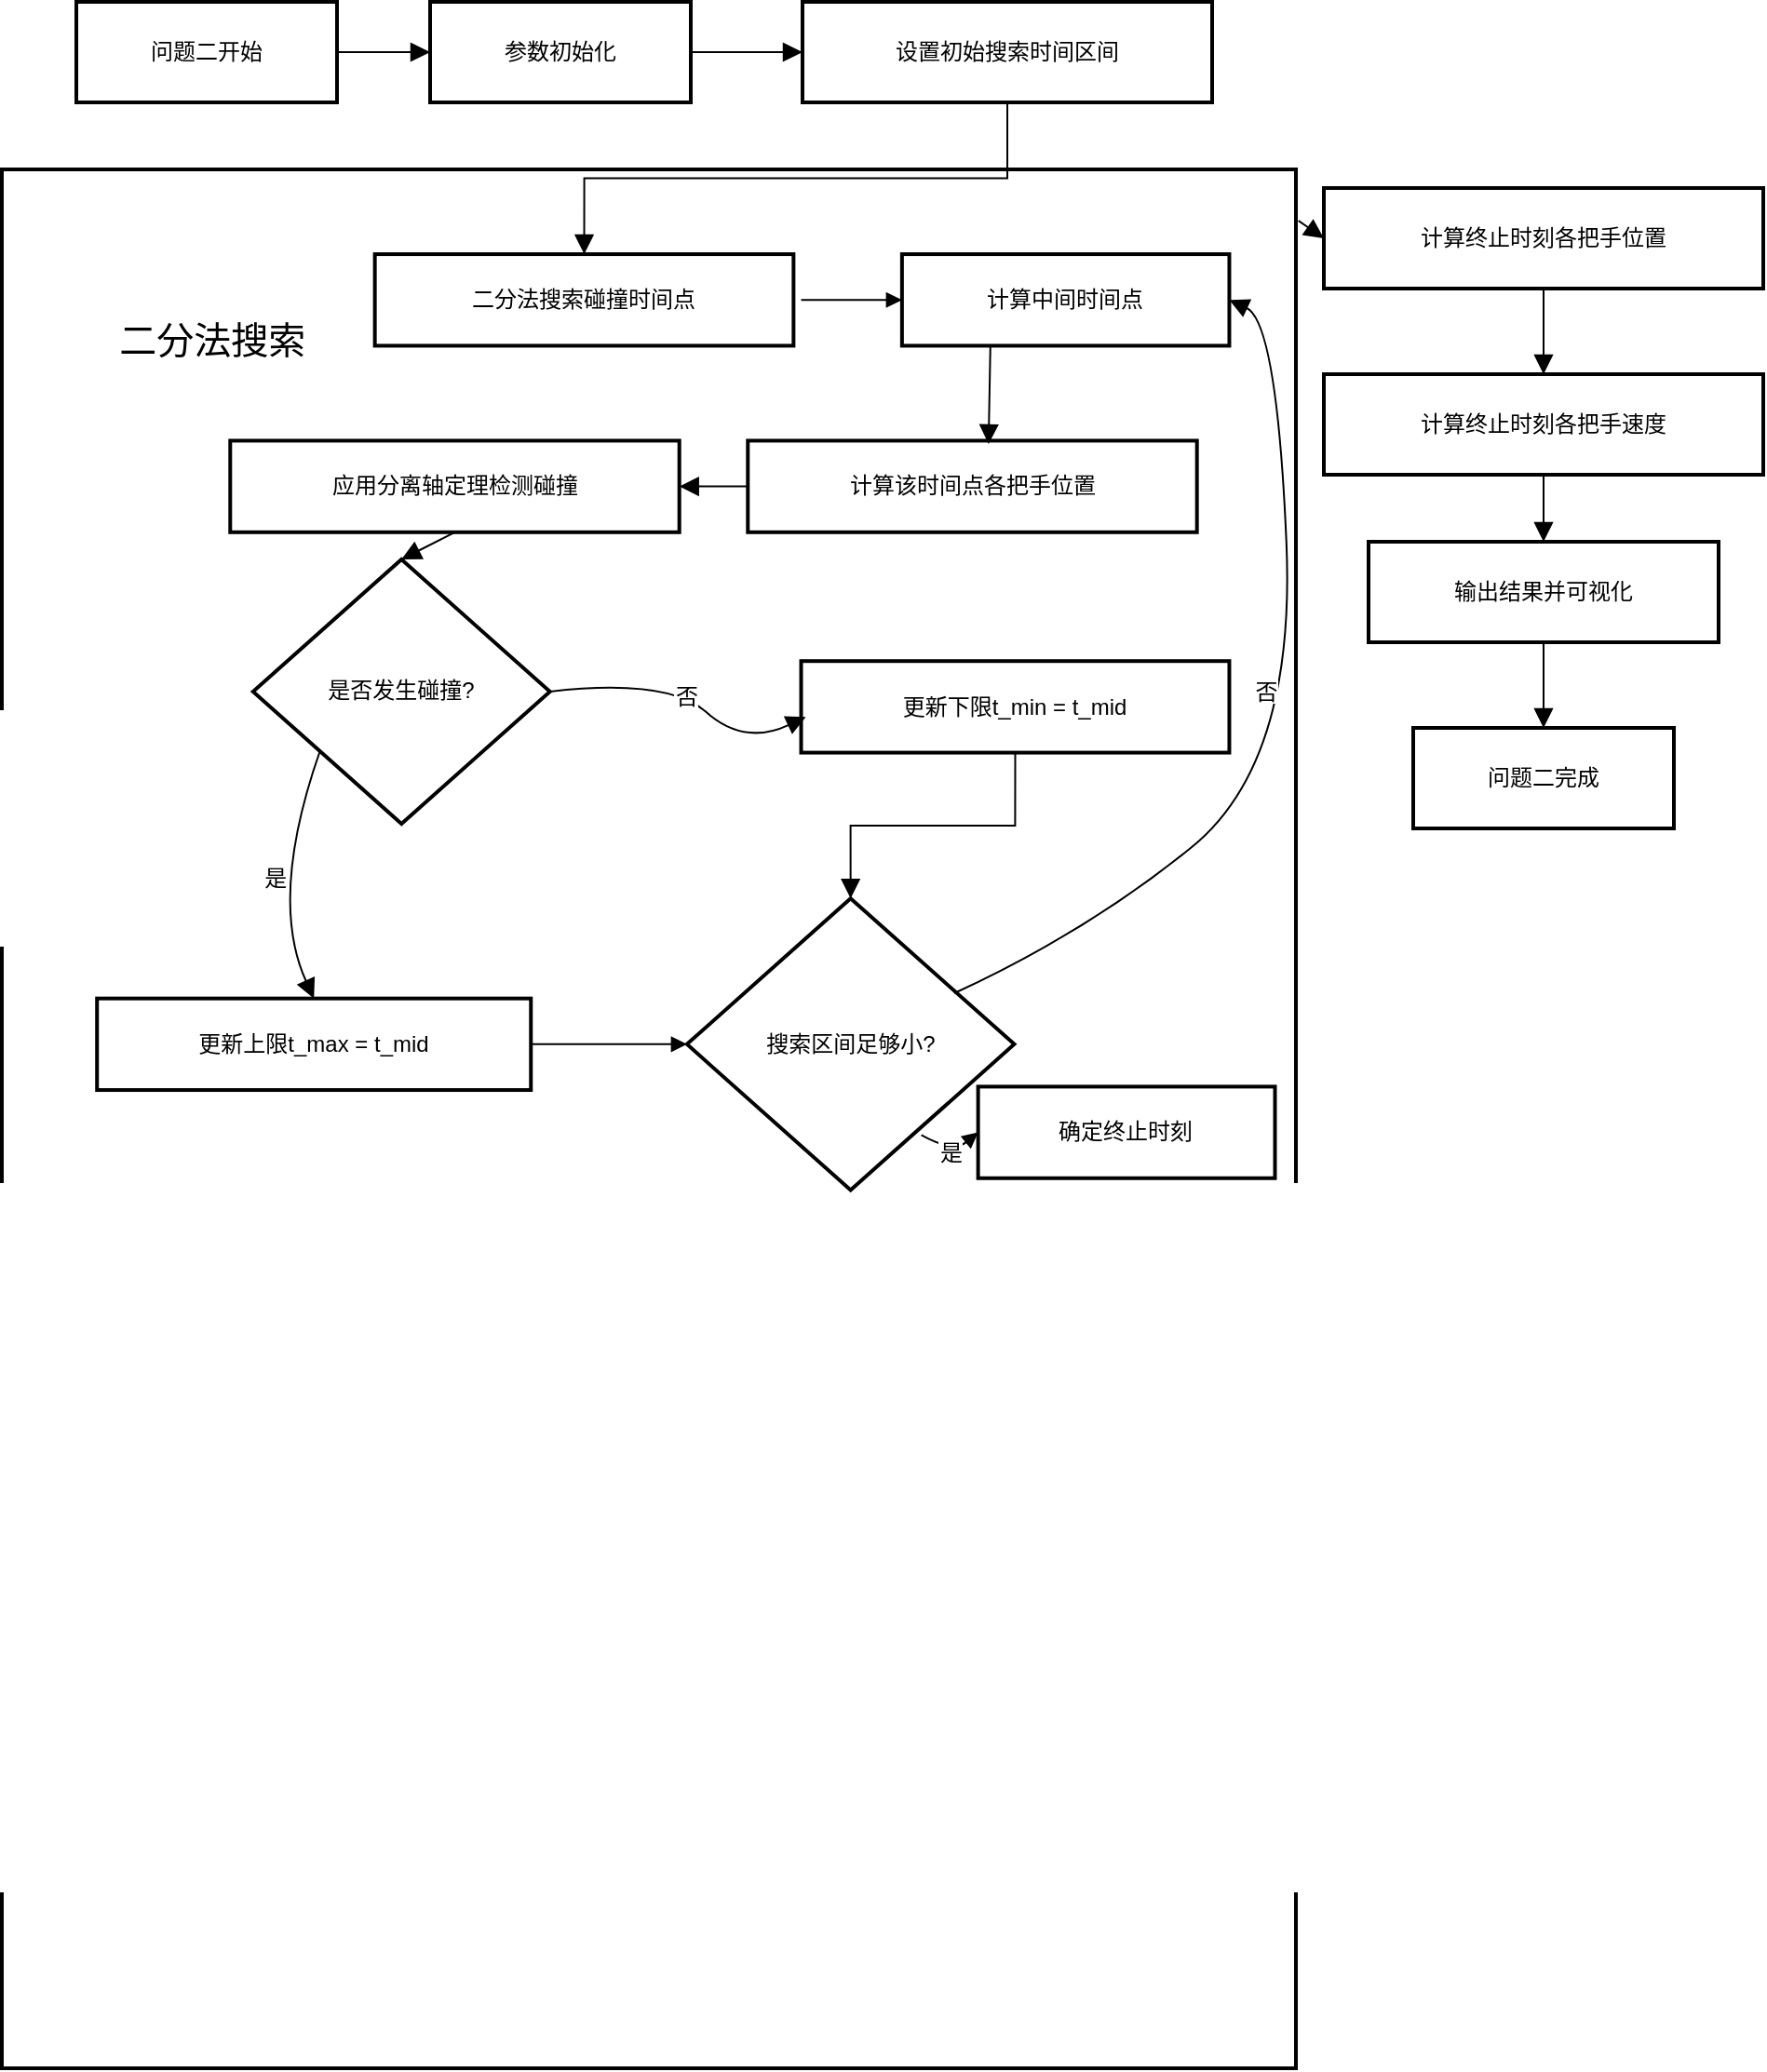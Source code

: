 <mxfile version="26.2.15">
  <diagram name="第 1 页" id="eSPERh74IqfO9mqZiXrU">
    <mxGraphModel dx="1762" dy="1160" grid="0" gridSize="10" guides="1" tooltips="1" connect="1" arrows="1" fold="1" page="0" pageScale="1" pageWidth="827" pageHeight="1169" math="1" shadow="0" adaptiveColors="auto">
      <root>
        <mxCell id="0" />
        <mxCell id="1" parent="0" />
        <mxCell id="TV9z7VGYq72CZgvEFDOD-2" value="问题二开始" style="whiteSpace=wrap;strokeWidth=2;" vertex="1" parent="1">
          <mxGeometry x="50" y="220" width="140" height="54" as="geometry" />
        </mxCell>
        <mxCell id="TV9z7VGYq72CZgvEFDOD-3" value="参数初始化" style="whiteSpace=wrap;strokeWidth=2;" vertex="1" parent="1">
          <mxGeometry x="240" y="220" width="140" height="54" as="geometry" />
        </mxCell>
        <mxCell id="TV9z7VGYq72CZgvEFDOD-4" value="设置初始搜索时间区间" style="whiteSpace=wrap;strokeWidth=2;" vertex="1" parent="1">
          <mxGeometry x="440" y="220" width="220" height="54" as="geometry" />
        </mxCell>
        <mxCell id="TV9z7VGYq72CZgvEFDOD-1" value="&lt;br&gt;&lt;br&gt;&lt;br&gt;&amp;nbsp; &amp;nbsp; &amp;nbsp; &amp;nbsp; &amp;nbsp; &amp;nbsp;二分法搜索" style="whiteSpace=wrap;strokeWidth=2;spacingTop=1.968;spacingBottom=1.968;container=1;fontFamily=Helvetica;align=left;verticalAlign=top;fontSize=20;html=1;" vertex="1" parent="1">
          <mxGeometry x="10" y="310" width="695" height="1020" as="geometry" />
        </mxCell>
        <mxCell id="TV9z7VGYq72CZgvEFDOD-5" value="二分法搜索碰撞时间点" style="whiteSpace=wrap;strokeWidth=2;" vertex="1" parent="TV9z7VGYq72CZgvEFDOD-1">
          <mxGeometry x="200.324" y="45.536" width="224.853" height="49.179" as="geometry" />
        </mxCell>
        <mxCell id="TV9z7VGYq72CZgvEFDOD-6" value="计算中间时间点" style="whiteSpace=wrap;strokeWidth=2;" vertex="1" parent="TV9z7VGYq72CZgvEFDOD-1">
          <mxGeometry x="483.434" y="45.536" width="175.794" height="49.179" as="geometry" />
        </mxCell>
        <mxCell id="TV9z7VGYq72CZgvEFDOD-21" value="" style="curved=1;startArrow=none;endArrow=block;rounded=0;fontSize=12;entryX=0;entryY=0.5;entryDx=0;entryDy=0;" edge="1" parent="TV9z7VGYq72CZgvEFDOD-1" target="TV9z7VGYq72CZgvEFDOD-6">
          <mxGeometry relative="1" as="geometry">
            <Array as="points" />
            <mxPoint x="429.265" y="70.125" as="sourcePoint" />
            <mxPoint x="480.368" y="80.143" as="targetPoint" />
          </mxGeometry>
        </mxCell>
        <mxCell id="TV9z7VGYq72CZgvEFDOD-7" value="计算该时间点各把手位置" style="whiteSpace=wrap;strokeWidth=2;" vertex="1" parent="TV9z7VGYq72CZgvEFDOD-1">
          <mxGeometry x="400.647" y="145.714" width="241.206" height="49.179" as="geometry" />
        </mxCell>
        <mxCell id="TV9z7VGYq72CZgvEFDOD-22" value="" style="curved=1;startArrow=none;endArrow=block;exitX=0.27;exitY=1;entryX=0.536;entryY=0.036;rounded=0;fontSize=12;startSize=8;endSize=8;entryDx=0;entryDy=0;entryPerimeter=0;" edge="1" parent="TV9z7VGYq72CZgvEFDOD-1" source="TV9z7VGYq72CZgvEFDOD-6" target="TV9z7VGYq72CZgvEFDOD-7">
          <mxGeometry relative="1" as="geometry">
            <Array as="points" />
          </mxGeometry>
        </mxCell>
        <mxCell id="TV9z7VGYq72CZgvEFDOD-8" value="应用分离轴定理检测碰撞" style="whiteSpace=wrap;strokeWidth=2;" vertex="1" parent="TV9z7VGYq72CZgvEFDOD-1">
          <mxGeometry x="122.647" y="145.714" width="241.206" height="49.179" as="geometry" />
        </mxCell>
        <mxCell id="TV9z7VGYq72CZgvEFDOD-23" value="" style="curved=1;startArrow=none;endArrow=block;exitX=0;exitY=0.5;entryX=1;entryY=0.5;rounded=0;fontSize=12;startSize=8;endSize=8;exitDx=0;exitDy=0;entryDx=0;entryDy=0;" edge="1" parent="TV9z7VGYq72CZgvEFDOD-1" source="TV9z7VGYq72CZgvEFDOD-7" target="TV9z7VGYq72CZgvEFDOD-8">
          <mxGeometry relative="1" as="geometry">
            <Array as="points" />
          </mxGeometry>
        </mxCell>
        <mxCell id="TV9z7VGYq72CZgvEFDOD-9" value="是否发生碰撞?" style="rhombus;strokeWidth=2;whiteSpace=wrap;" vertex="1" parent="TV9z7VGYq72CZgvEFDOD-1">
          <mxGeometry x="134.912" y="209.464" width="159.441" height="142.071" as="geometry" />
        </mxCell>
        <mxCell id="TV9z7VGYq72CZgvEFDOD-24" value="" style="curved=1;startArrow=none;endArrow=block;exitX=0.5;exitY=1;entryX=0.5;entryY=0;rounded=0;fontSize=12;startSize=8;endSize=8;" edge="1" parent="TV9z7VGYq72CZgvEFDOD-1" source="TV9z7VGYq72CZgvEFDOD-8" target="TV9z7VGYq72CZgvEFDOD-9">
          <mxGeometry relative="1" as="geometry">
            <Array as="points" />
          </mxGeometry>
        </mxCell>
        <mxCell id="TV9z7VGYq72CZgvEFDOD-10" value="更新上限t_max = t_mid" style="whiteSpace=wrap;strokeWidth=2;" vertex="1" parent="TV9z7VGYq72CZgvEFDOD-1">
          <mxGeometry x="51.103" y="445.339" width="233.029" height="49.179" as="geometry" />
        </mxCell>
        <mxCell id="TV9z7VGYq72CZgvEFDOD-25" value="是" style="curved=1;startArrow=none;endArrow=block;exitX=0;exitY=0.91;entryX=0.5;entryY=0.01;rounded=0;fontSize=12;startSize=8;endSize=8;" edge="1" parent="TV9z7VGYq72CZgvEFDOD-1" source="TV9z7VGYq72CZgvEFDOD-9" target="TV9z7VGYq72CZgvEFDOD-10">
          <mxGeometry relative="1" as="geometry">
            <Array as="points">
              <mxPoint x="143.088" y="391.607" />
            </Array>
          </mxGeometry>
        </mxCell>
        <mxCell id="TV9z7VGYq72CZgvEFDOD-11" value="更新下限t_min = t_mid" style="whiteSpace=wrap;strokeWidth=2;" vertex="1" parent="TV9z7VGYq72CZgvEFDOD-1">
          <mxGeometry x="429.265" y="264.107" width="229.963" height="49.179" as="geometry" />
        </mxCell>
        <mxCell id="TV9z7VGYq72CZgvEFDOD-26" value="否" style="curved=1;startArrow=none;endArrow=block;exitX=1;exitY=0.5;entryX=0.011;entryY=0.61;rounded=0;fontSize=12;startSize=8;endSize=8;exitDx=0;exitDy=0;entryDx=0;entryDy=0;entryPerimeter=0;" edge="1" parent="TV9z7VGYq72CZgvEFDOD-1" source="TV9z7VGYq72CZgvEFDOD-9" target="TV9z7VGYq72CZgvEFDOD-11">
          <mxGeometry relative="1" as="geometry">
            <Array as="points">
              <mxPoint x="357.721" y="273.214" />
              <mxPoint x="398.603" y="309.643" />
            </Array>
            <mxPoint x="297.273" y="464.594" as="sourcePoint" />
          </mxGeometry>
        </mxCell>
        <mxCell id="TV9z7VGYq72CZgvEFDOD-12" value="搜索区间足够小?" style="rhombus;strokeWidth=2;whiteSpace=wrap;" vertex="1" parent="TV9z7VGYq72CZgvEFDOD-1">
          <mxGeometry x="367.941" y="391.607" width="175.794" height="156.643" as="geometry" />
        </mxCell>
        <mxCell id="TV9z7VGYq72CZgvEFDOD-27" value="" style="curved=1;startArrow=none;endArrow=block;exitX=1;exitY=0.5;entryX=0;entryY=0.5;rounded=0;fontSize=12;exitDx=0;exitDy=0;entryDx=0;entryDy=0;" edge="1" parent="TV9z7VGYq72CZgvEFDOD-1" source="TV9z7VGYq72CZgvEFDOD-10" target="TV9z7VGYq72CZgvEFDOD-12">
          <mxGeometry relative="1" as="geometry">
            <Array as="points" />
          </mxGeometry>
        </mxCell>
        <mxCell id="TV9z7VGYq72CZgvEFDOD-28" value="" style="startArrow=none;endArrow=block;exitX=0.5;exitY=1.01;entryX=0.5;entryY=0;rounded=0;fontSize=12;startSize=8;endSize=8;edgeStyle=orthogonalEdgeStyle;" edge="1" parent="TV9z7VGYq72CZgvEFDOD-1" source="TV9z7VGYq72CZgvEFDOD-11" target="TV9z7VGYq72CZgvEFDOD-12">
          <mxGeometry relative="1" as="geometry" />
        </mxCell>
        <mxCell id="TV9z7VGYq72CZgvEFDOD-29" value="否" style="curved=1;startArrow=none;endArrow=block;exitX=0.817;exitY=0.325;entryX=1;entryY=0.5;rounded=0;fontSize=12;startSize=8;endSize=8;exitDx=0;exitDy=0;exitPerimeter=0;entryDx=0;entryDy=0;" edge="1" parent="TV9z7VGYq72CZgvEFDOD-1" source="TV9z7VGYq72CZgvEFDOD-12" target="TV9z7VGYq72CZgvEFDOD-6">
          <mxGeometry x="0.076" y="14" relative="1" as="geometry">
            <Array as="points">
              <mxPoint x="582.574" y="409.821" />
              <mxPoint x="695" y="318.75" />
              <mxPoint x="684.779" y="81.964" />
            </Array>
            <mxPoint as="offset" />
          </mxGeometry>
        </mxCell>
        <mxCell id="TV9z7VGYq72CZgvEFDOD-13" value="确定终止时刻" style="whiteSpace=wrap;strokeWidth=2;" vertex="1" parent="TV9z7VGYq72CZgvEFDOD-1">
          <mxGeometry x="524.316" y="492.696" width="159.441" height="49.179" as="geometry" />
        </mxCell>
        <mxCell id="TV9z7VGYq72CZgvEFDOD-30" value="是" style="curved=1;startArrow=none;endArrow=block;entryX=0;entryY=0.5;rounded=0;fontSize=12;entryDx=0;entryDy=0;exitX=0.716;exitY=0.811;exitDx=0;exitDy=0;exitPerimeter=0;" edge="1" parent="TV9z7VGYq72CZgvEFDOD-1" source="TV9z7VGYq72CZgvEFDOD-12" target="TV9z7VGYq72CZgvEFDOD-13">
          <mxGeometry relative="1" as="geometry">
            <Array as="points">
              <mxPoint x="511.029" y="528.214" />
            </Array>
          </mxGeometry>
        </mxCell>
        <mxCell id="TV9z7VGYq72CZgvEFDOD-14" value="计算终止时刻各把手位置" style="whiteSpace=wrap;strokeWidth=2;" vertex="1" parent="1">
          <mxGeometry x="720" y="320" width="236" height="54" as="geometry" />
        </mxCell>
        <mxCell id="TV9z7VGYq72CZgvEFDOD-15" value="计算终止时刻各把手速度" style="whiteSpace=wrap;strokeWidth=2;" vertex="1" parent="1">
          <mxGeometry x="720" y="420" width="236" height="54" as="geometry" />
        </mxCell>
        <mxCell id="TV9z7VGYq72CZgvEFDOD-16" value="输出结果并可视化" style="whiteSpace=wrap;strokeWidth=2;" vertex="1" parent="1">
          <mxGeometry x="744" y="510" width="188" height="54" as="geometry" />
        </mxCell>
        <mxCell id="TV9z7VGYq72CZgvEFDOD-17" value="问题二完成" style="whiteSpace=wrap;strokeWidth=2;" vertex="1" parent="1">
          <mxGeometry x="768" y="610" width="140" height="54" as="geometry" />
        </mxCell>
        <mxCell id="TV9z7VGYq72CZgvEFDOD-18" value="" style="curved=1;startArrow=none;endArrow=block;exitX=1;exitY=0.5;rounded=0;fontSize=12;startSize=8;endSize=8;entryX=0;entryY=0.5;entryDx=0;entryDy=0;exitDx=0;exitDy=0;" edge="1" parent="1" source="TV9z7VGYq72CZgvEFDOD-2" target="TV9z7VGYq72CZgvEFDOD-3">
          <mxGeometry relative="1" as="geometry">
            <Array as="points" />
            <mxPoint x="310" y="220" as="targetPoint" />
          </mxGeometry>
        </mxCell>
        <mxCell id="TV9z7VGYq72CZgvEFDOD-19" value="" style="curved=1;startArrow=none;endArrow=block;exitX=1;exitY=0.5;entryX=0;entryY=0.5;rounded=0;fontSize=12;startSize=8;endSize=8;exitDx=0;exitDy=0;entryDx=0;entryDy=0;" edge="1" parent="1" source="TV9z7VGYq72CZgvEFDOD-3" target="TV9z7VGYq72CZgvEFDOD-4">
          <mxGeometry relative="1" as="geometry">
            <Array as="points" />
          </mxGeometry>
        </mxCell>
        <mxCell id="TV9z7VGYq72CZgvEFDOD-20" value="" style="startArrow=none;endArrow=block;exitX=0.5;exitY=1;entryX=0.5;entryY=0;rounded=0;fontSize=12;startSize=8;endSize=8;edgeStyle=orthogonalEdgeStyle;" edge="1" parent="1" source="TV9z7VGYq72CZgvEFDOD-4" target="TV9z7VGYq72CZgvEFDOD-5">
          <mxGeometry relative="1" as="geometry" />
        </mxCell>
        <mxCell id="TV9z7VGYq72CZgvEFDOD-31" value="" style="curved=1;startArrow=none;endArrow=block;exitX=1.002;exitY=0.027;entryX=0;entryY=0.5;rounded=0;fontSize=12;startSize=8;endSize=8;exitDx=0;exitDy=0;exitPerimeter=0;entryDx=0;entryDy=0;" edge="1" parent="1" source="TV9z7VGYq72CZgvEFDOD-1" target="TV9z7VGYq72CZgvEFDOD-14">
          <mxGeometry relative="1" as="geometry">
            <Array as="points" />
          </mxGeometry>
        </mxCell>
        <mxCell id="TV9z7VGYq72CZgvEFDOD-32" value="" style="curved=1;startArrow=none;endArrow=block;exitX=0.5;exitY=1;entryX=0.5;entryY=0;rounded=0;fontSize=12;startSize=8;endSize=8;" edge="1" parent="1" source="TV9z7VGYq72CZgvEFDOD-14" target="TV9z7VGYq72CZgvEFDOD-15">
          <mxGeometry relative="1" as="geometry">
            <Array as="points" />
          </mxGeometry>
        </mxCell>
        <mxCell id="TV9z7VGYq72CZgvEFDOD-33" value="" style="curved=1;startArrow=none;endArrow=block;exitX=0.5;exitY=1;entryX=0.5;entryY=0;rounded=0;fontSize=12;startSize=8;endSize=8;" edge="1" parent="1" source="TV9z7VGYq72CZgvEFDOD-15" target="TV9z7VGYq72CZgvEFDOD-16">
          <mxGeometry relative="1" as="geometry">
            <Array as="points" />
          </mxGeometry>
        </mxCell>
        <mxCell id="TV9z7VGYq72CZgvEFDOD-34" value="" style="curved=1;startArrow=none;endArrow=block;exitX=0.5;exitY=1;entryX=0.5;entryY=0;rounded=0;fontSize=12;startSize=8;endSize=8;" edge="1" parent="1" source="TV9z7VGYq72CZgvEFDOD-16" target="TV9z7VGYq72CZgvEFDOD-17">
          <mxGeometry relative="1" as="geometry">
            <Array as="points" />
          </mxGeometry>
        </mxCell>
      </root>
    </mxGraphModel>
  </diagram>
</mxfile>
